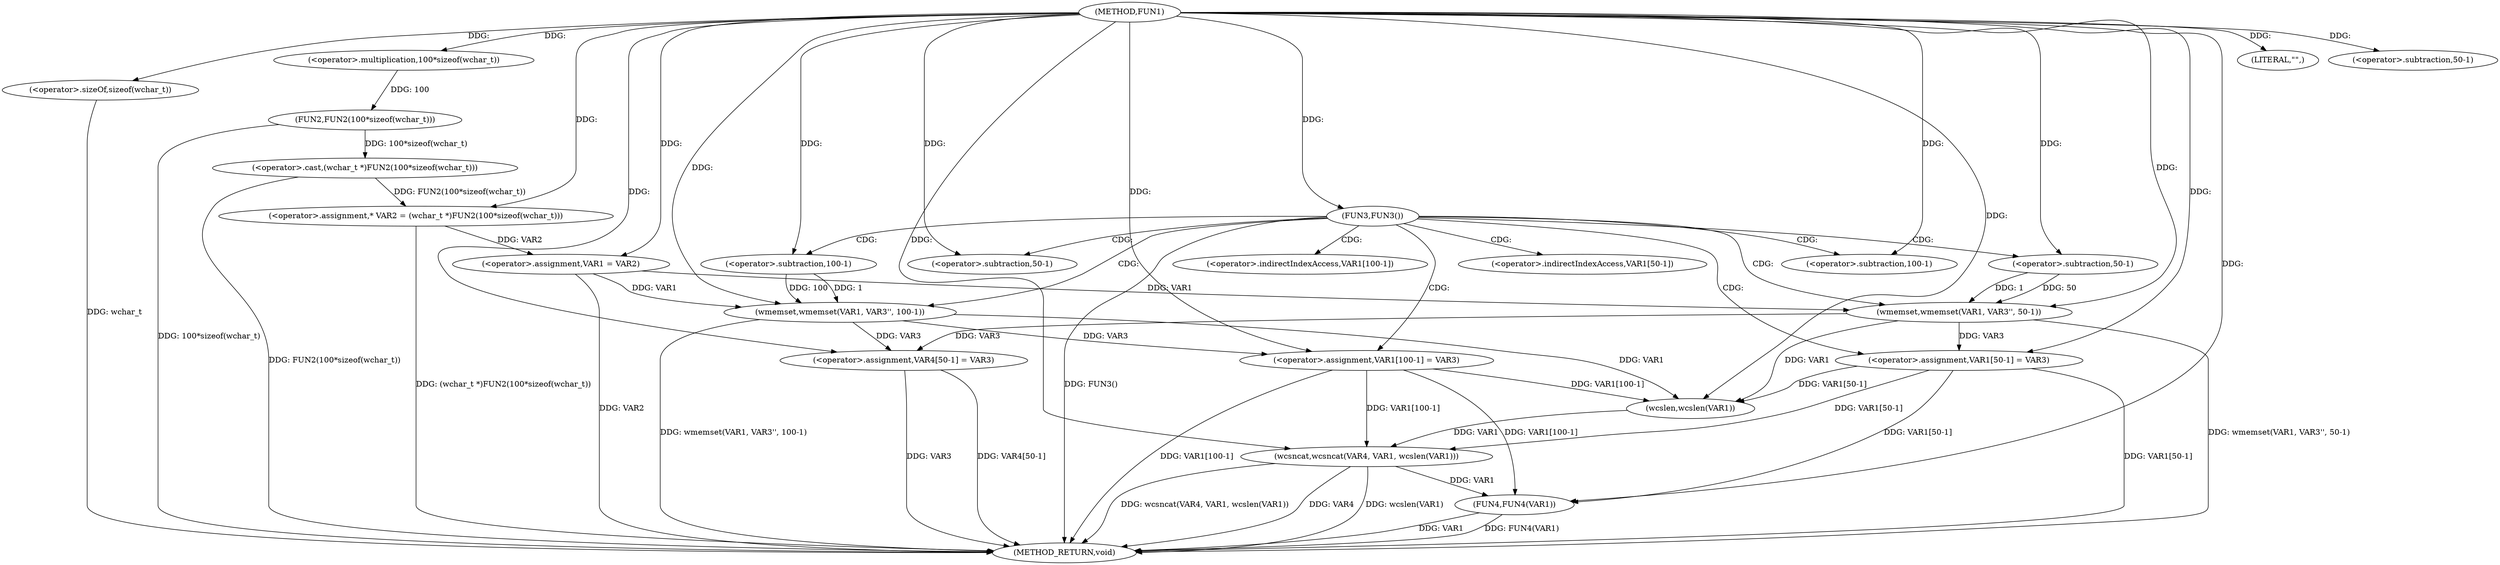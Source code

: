 digraph FUN1 {  
"1000100" [label = "(METHOD,FUN1)" ]
"1000163" [label = "(METHOD_RETURN,void)" ]
"1000104" [label = "(<operator>.assignment,* VAR2 = (wchar_t *)FUN2(100*sizeof(wchar_t)))" ]
"1000106" [label = "(<operator>.cast,(wchar_t *)FUN2(100*sizeof(wchar_t)))" ]
"1000108" [label = "(FUN2,FUN2(100*sizeof(wchar_t)))" ]
"1000109" [label = "(<operator>.multiplication,100*sizeof(wchar_t))" ]
"1000111" [label = "(<operator>.sizeOf,sizeof(wchar_t))" ]
"1000113" [label = "(<operator>.assignment,VAR1 = VAR2)" ]
"1000117" [label = "(FUN3,FUN3())" ]
"1000119" [label = "(wmemset,wmemset(VAR1, VAR3'', 100-1))" ]
"1000122" [label = "(<operator>.subtraction,100-1)" ]
"1000125" [label = "(<operator>.assignment,VAR1[100-1] = VAR3)" ]
"1000128" [label = "(<operator>.subtraction,100-1)" ]
"1000134" [label = "(wmemset,wmemset(VAR1, VAR3'', 50-1))" ]
"1000137" [label = "(<operator>.subtraction,50-1)" ]
"1000140" [label = "(<operator>.assignment,VAR1[50-1] = VAR3)" ]
"1000143" [label = "(<operator>.subtraction,50-1)" ]
"1000148" [label = "(LITERAL,\"\",)" ]
"1000149" [label = "(wcsncat,wcsncat(VAR4, VAR1, wcslen(VAR1)))" ]
"1000152" [label = "(wcslen,wcslen(VAR1))" ]
"1000154" [label = "(<operator>.assignment,VAR4[50-1] = VAR3)" ]
"1000157" [label = "(<operator>.subtraction,50-1)" ]
"1000161" [label = "(FUN4,FUN4(VAR1))" ]
"1000126" [label = "(<operator>.indirectIndexAccess,VAR1[100-1])" ]
"1000141" [label = "(<operator>.indirectIndexAccess,VAR1[50-1])" ]
  "1000117" -> "1000163"  [ label = "DDG: FUN3()"] 
  "1000125" -> "1000163"  [ label = "DDG: VAR1[100-1]"] 
  "1000106" -> "1000163"  [ label = "DDG: FUN2(100*sizeof(wchar_t))"] 
  "1000154" -> "1000163"  [ label = "DDG: VAR3"] 
  "1000140" -> "1000163"  [ label = "DDG: VAR1[50-1]"] 
  "1000113" -> "1000163"  [ label = "DDG: VAR2"] 
  "1000149" -> "1000163"  [ label = "DDG: wcsncat(VAR4, VAR1, wcslen(VAR1))"] 
  "1000111" -> "1000163"  [ label = "DDG: wchar_t"] 
  "1000149" -> "1000163"  [ label = "DDG: VAR4"] 
  "1000119" -> "1000163"  [ label = "DDG: wmemset(VAR1, VAR3'', 100-1)"] 
  "1000161" -> "1000163"  [ label = "DDG: VAR1"] 
  "1000149" -> "1000163"  [ label = "DDG: wcslen(VAR1)"] 
  "1000154" -> "1000163"  [ label = "DDG: VAR4[50-1]"] 
  "1000134" -> "1000163"  [ label = "DDG: wmemset(VAR1, VAR3'', 50-1)"] 
  "1000161" -> "1000163"  [ label = "DDG: FUN4(VAR1)"] 
  "1000104" -> "1000163"  [ label = "DDG: (wchar_t *)FUN2(100*sizeof(wchar_t))"] 
  "1000108" -> "1000163"  [ label = "DDG: 100*sizeof(wchar_t)"] 
  "1000106" -> "1000104"  [ label = "DDG: FUN2(100*sizeof(wchar_t))"] 
  "1000100" -> "1000104"  [ label = "DDG: "] 
  "1000108" -> "1000106"  [ label = "DDG: 100*sizeof(wchar_t)"] 
  "1000109" -> "1000108"  [ label = "DDG: 100"] 
  "1000100" -> "1000109"  [ label = "DDG: "] 
  "1000100" -> "1000111"  [ label = "DDG: "] 
  "1000104" -> "1000113"  [ label = "DDG: VAR2"] 
  "1000100" -> "1000113"  [ label = "DDG: "] 
  "1000100" -> "1000117"  [ label = "DDG: "] 
  "1000113" -> "1000119"  [ label = "DDG: VAR1"] 
  "1000100" -> "1000119"  [ label = "DDG: "] 
  "1000122" -> "1000119"  [ label = "DDG: 100"] 
  "1000122" -> "1000119"  [ label = "DDG: 1"] 
  "1000100" -> "1000122"  [ label = "DDG: "] 
  "1000119" -> "1000125"  [ label = "DDG: VAR3"] 
  "1000100" -> "1000125"  [ label = "DDG: "] 
  "1000100" -> "1000128"  [ label = "DDG: "] 
  "1000113" -> "1000134"  [ label = "DDG: VAR1"] 
  "1000100" -> "1000134"  [ label = "DDG: "] 
  "1000137" -> "1000134"  [ label = "DDG: 50"] 
  "1000137" -> "1000134"  [ label = "DDG: 1"] 
  "1000100" -> "1000137"  [ label = "DDG: "] 
  "1000134" -> "1000140"  [ label = "DDG: VAR3"] 
  "1000100" -> "1000140"  [ label = "DDG: "] 
  "1000100" -> "1000143"  [ label = "DDG: "] 
  "1000100" -> "1000148"  [ label = "DDG: "] 
  "1000100" -> "1000149"  [ label = "DDG: "] 
  "1000125" -> "1000149"  [ label = "DDG: VAR1[100-1]"] 
  "1000140" -> "1000149"  [ label = "DDG: VAR1[50-1]"] 
  "1000152" -> "1000149"  [ label = "DDG: VAR1"] 
  "1000125" -> "1000152"  [ label = "DDG: VAR1[100-1]"] 
  "1000140" -> "1000152"  [ label = "DDG: VAR1[50-1]"] 
  "1000134" -> "1000152"  [ label = "DDG: VAR1"] 
  "1000119" -> "1000152"  [ label = "DDG: VAR1"] 
  "1000100" -> "1000152"  [ label = "DDG: "] 
  "1000100" -> "1000154"  [ label = "DDG: "] 
  "1000134" -> "1000154"  [ label = "DDG: VAR3"] 
  "1000119" -> "1000154"  [ label = "DDG: VAR3"] 
  "1000100" -> "1000157"  [ label = "DDG: "] 
  "1000125" -> "1000161"  [ label = "DDG: VAR1[100-1]"] 
  "1000149" -> "1000161"  [ label = "DDG: VAR1"] 
  "1000140" -> "1000161"  [ label = "DDG: VAR1[50-1]"] 
  "1000100" -> "1000161"  [ label = "DDG: "] 
  "1000117" -> "1000125"  [ label = "CDG: "] 
  "1000117" -> "1000143"  [ label = "CDG: "] 
  "1000117" -> "1000126"  [ label = "CDG: "] 
  "1000117" -> "1000128"  [ label = "CDG: "] 
  "1000117" -> "1000137"  [ label = "CDG: "] 
  "1000117" -> "1000141"  [ label = "CDG: "] 
  "1000117" -> "1000119"  [ label = "CDG: "] 
  "1000117" -> "1000140"  [ label = "CDG: "] 
  "1000117" -> "1000134"  [ label = "CDG: "] 
  "1000117" -> "1000122"  [ label = "CDG: "] 
}
